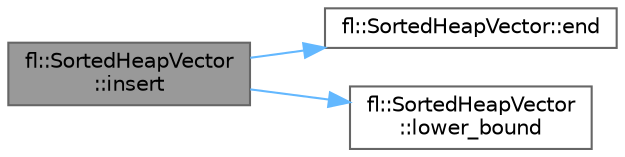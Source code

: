digraph "fl::SortedHeapVector::insert"
{
 // LATEX_PDF_SIZE
  bgcolor="transparent";
  edge [fontname=Helvetica,fontsize=10,labelfontname=Helvetica,labelfontsize=10];
  node [fontname=Helvetica,fontsize=10,shape=box,height=0.2,width=0.4];
  rankdir="LR";
  Node1 [id="Node000001",label="fl::SortedHeapVector\l::insert",height=0.2,width=0.4,color="gray40", fillcolor="grey60", style="filled", fontcolor="black",tooltip=" "];
  Node1 -> Node2 [id="edge1_Node000001_Node000002",color="steelblue1",style="solid",tooltip=" "];
  Node2 [id="Node000002",label="fl::SortedHeapVector::end",height=0.2,width=0.4,color="grey40", fillcolor="white", style="filled",URL="$d0/d5c/classfl_1_1_sorted_heap_vector.html#a3b8f9f60eb6333c0a0cdb889eb43714b",tooltip=" "];
  Node1 -> Node3 [id="edge2_Node000001_Node000003",color="steelblue1",style="solid",tooltip=" "];
  Node3 [id="Node000003",label="fl::SortedHeapVector\l::lower_bound",height=0.2,width=0.4,color="grey40", fillcolor="white", style="filled",URL="$d0/d5c/classfl_1_1_sorted_heap_vector.html#a227f79bc7eb5d95ff281a673b313ca1f",tooltip=" "];
}
